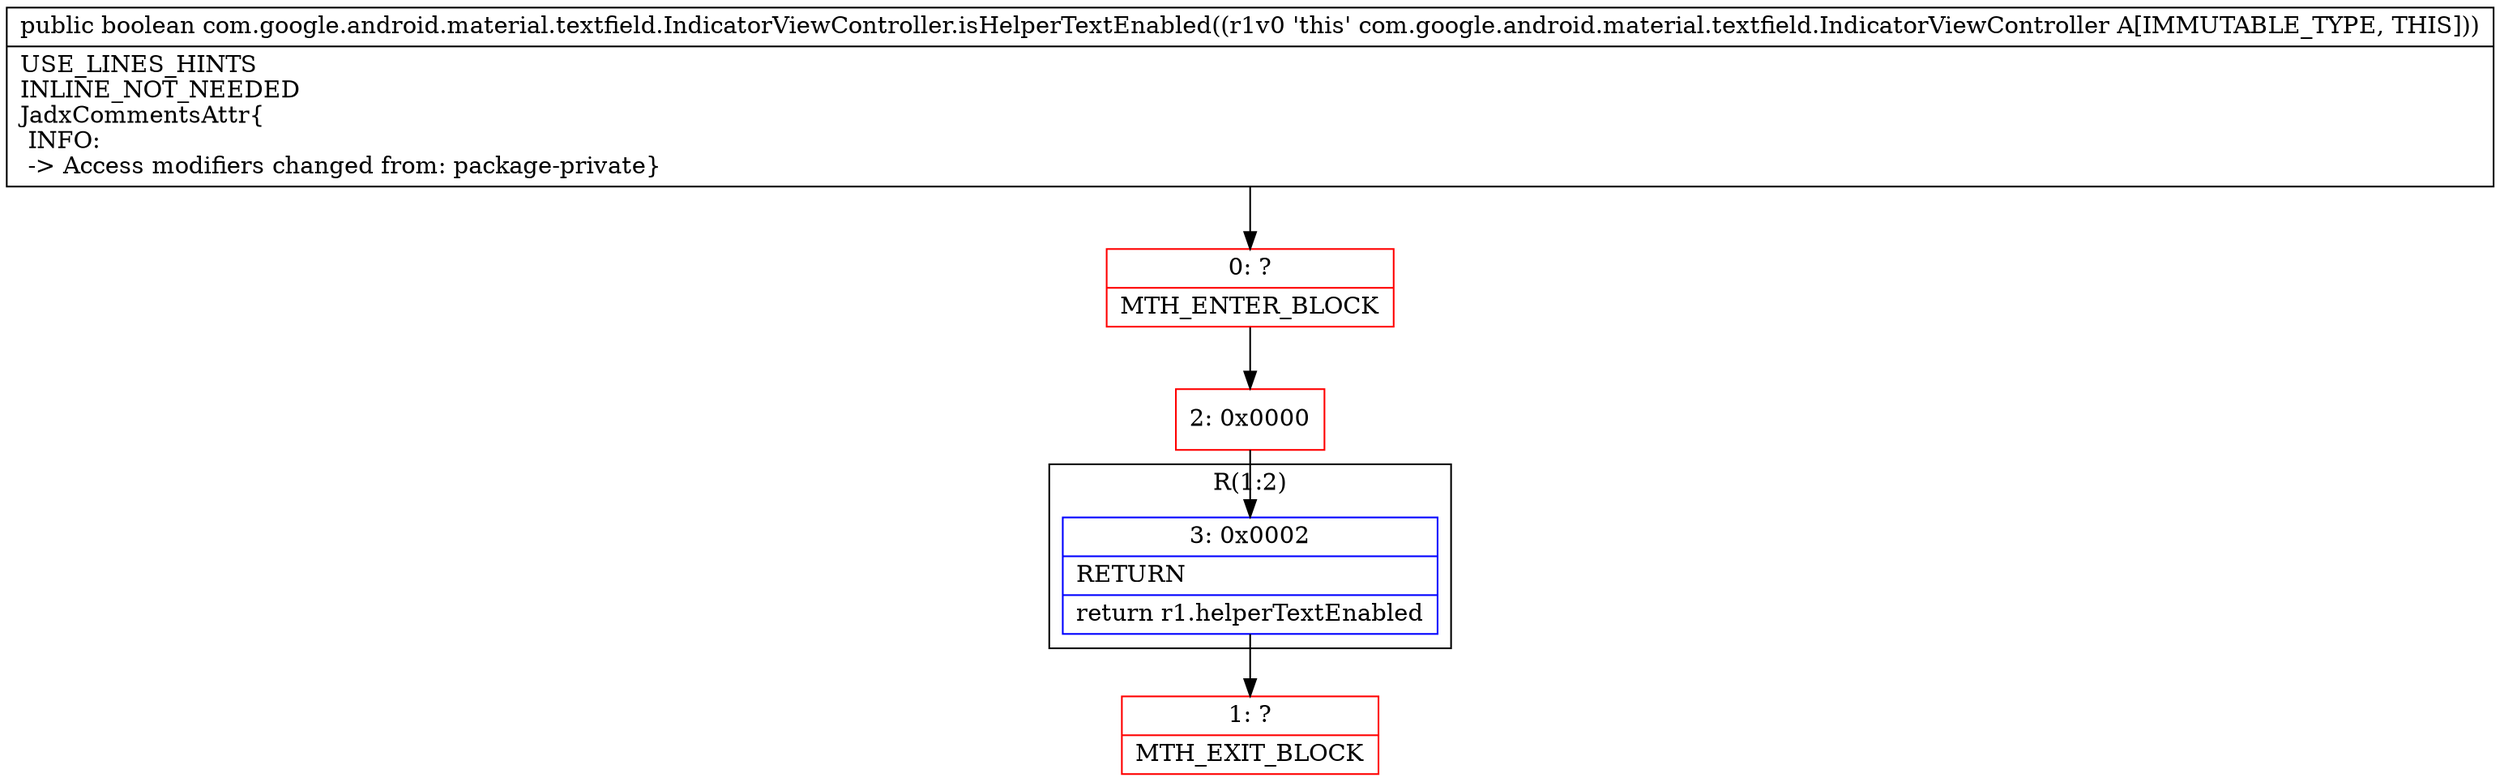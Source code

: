 digraph "CFG forcom.google.android.material.textfield.IndicatorViewController.isHelperTextEnabled()Z" {
subgraph cluster_Region_560897538 {
label = "R(1:2)";
node [shape=record,color=blue];
Node_3 [shape=record,label="{3\:\ 0x0002|RETURN\l|return r1.helperTextEnabled\l}"];
}
Node_0 [shape=record,color=red,label="{0\:\ ?|MTH_ENTER_BLOCK\l}"];
Node_2 [shape=record,color=red,label="{2\:\ 0x0000}"];
Node_1 [shape=record,color=red,label="{1\:\ ?|MTH_EXIT_BLOCK\l}"];
MethodNode[shape=record,label="{public boolean com.google.android.material.textfield.IndicatorViewController.isHelperTextEnabled((r1v0 'this' com.google.android.material.textfield.IndicatorViewController A[IMMUTABLE_TYPE, THIS]))  | USE_LINES_HINTS\lINLINE_NOT_NEEDED\lJadxCommentsAttr\{\l INFO: \l \-\> Access modifiers changed from: package\-private\}\l}"];
MethodNode -> Node_0;Node_3 -> Node_1;
Node_0 -> Node_2;
Node_2 -> Node_3;
}

